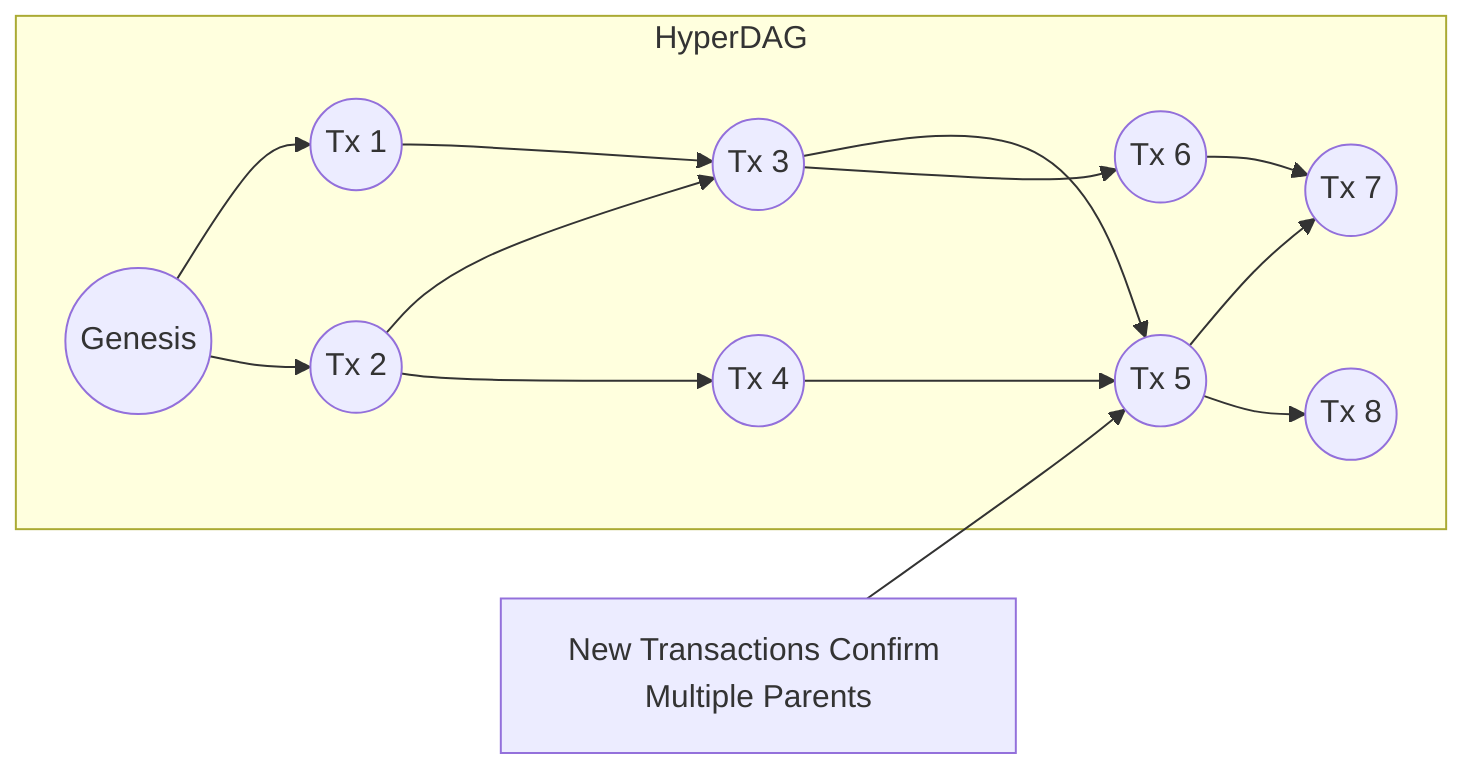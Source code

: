 graph LR
    subgraph HyperDAG
        direction LR
        A((Genesis)) --> B((Tx 1))
        A --> C((Tx 2))
        B --> D((Tx 3))
        C --> D
        C --> E((Tx 4))
        D --> F((Tx 5))
        E --> F
        D --> G((Tx 6))
        F --> H((Tx 7))
        G --> H
        F --> I((Tx 8))
    end
    J["New Transactions Confirm Multiple Parents"] --> F